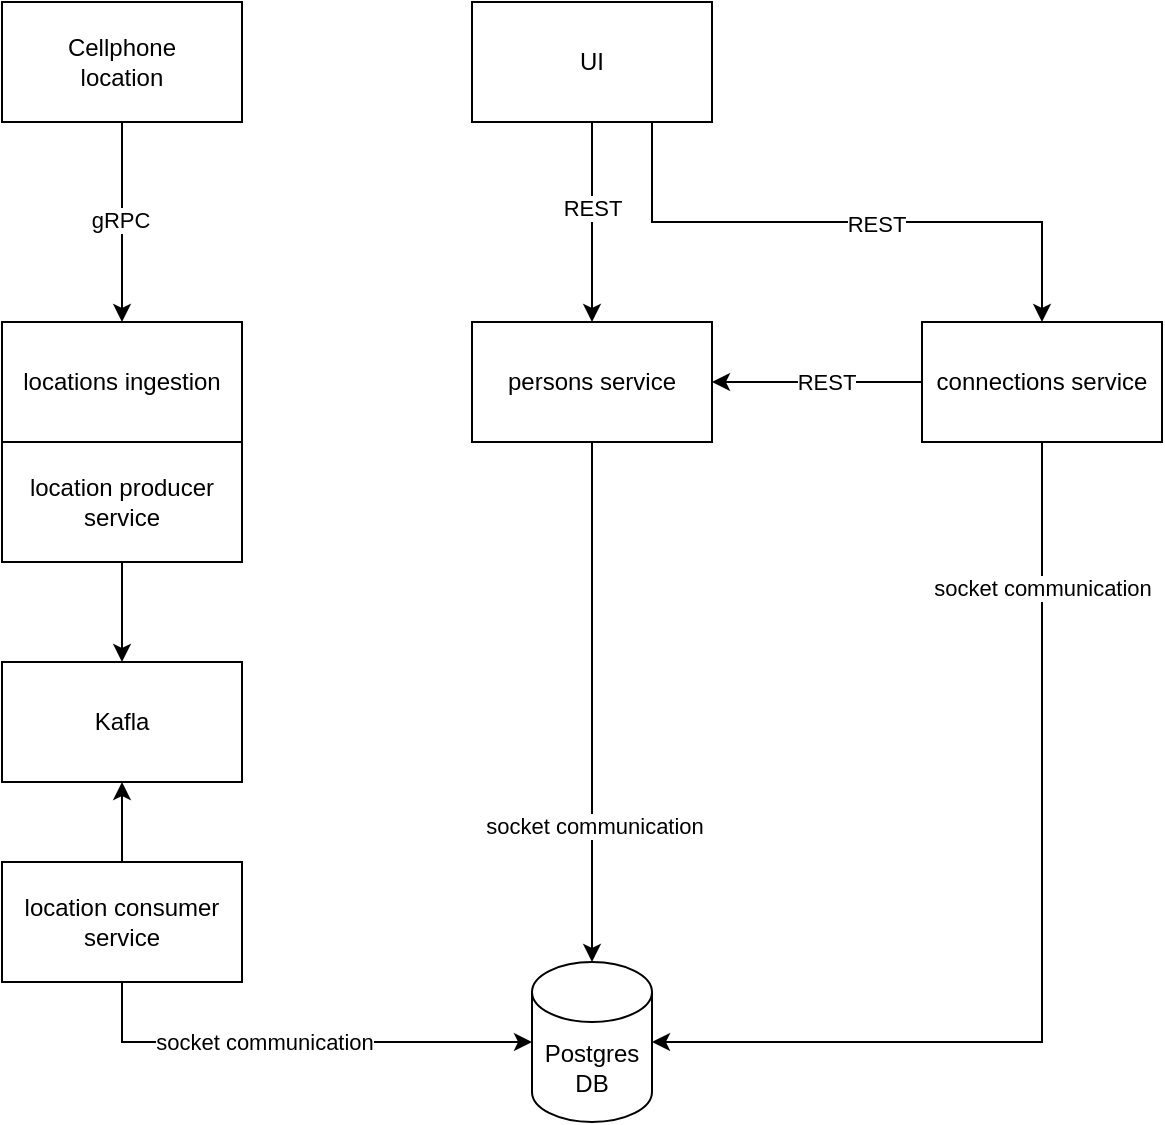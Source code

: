 <mxfile version="21.6.8" type="device">
  <diagram name="Page-1" id="Q543HqNQ5SgZFcflZJ4G">
    <mxGraphModel dx="1306" dy="742" grid="1" gridSize="10" guides="1" tooltips="1" connect="1" arrows="1" fold="1" page="1" pageScale="1" pageWidth="850" pageHeight="1100" math="0" shadow="0">
      <root>
        <mxCell id="0" />
        <mxCell id="1" parent="0" />
        <mxCell id="tPvi7C4tEu4_2XyLMkJ0-13" style="edgeStyle=orthogonalEdgeStyle;rounded=0;orthogonalLoop=1;jettySize=auto;html=1;exitX=0.5;exitY=1;exitDx=0;exitDy=0;entryX=0.5;entryY=0;entryDx=0;entryDy=0;" parent="1" source="tPvi7C4tEu4_2XyLMkJ0-1" target="tPvi7C4tEu4_2XyLMkJ0-2" edge="1">
          <mxGeometry relative="1" as="geometry" />
        </mxCell>
        <mxCell id="tPvi7C4tEu4_2XyLMkJ0-18" value="REST" style="edgeLabel;html=1;align=center;verticalAlign=middle;resizable=0;points=[];" parent="tPvi7C4tEu4_2XyLMkJ0-13" vertex="1" connectable="0">
          <mxGeometry x="-0.14" relative="1" as="geometry">
            <mxPoint as="offset" />
          </mxGeometry>
        </mxCell>
        <mxCell id="tPvi7C4tEu4_2XyLMkJ0-14" style="edgeStyle=orthogonalEdgeStyle;rounded=0;orthogonalLoop=1;jettySize=auto;html=1;exitX=0.75;exitY=1;exitDx=0;exitDy=0;" parent="1" source="tPvi7C4tEu4_2XyLMkJ0-1" target="tPvi7C4tEu4_2XyLMkJ0-3" edge="1">
          <mxGeometry relative="1" as="geometry" />
        </mxCell>
        <mxCell id="tPvi7C4tEu4_2XyLMkJ0-19" value="REST" style="edgeLabel;html=1;align=center;verticalAlign=middle;resizable=0;points=[];" parent="tPvi7C4tEu4_2XyLMkJ0-14" vertex="1" connectable="0">
          <mxGeometry x="0.098" y="-1" relative="1" as="geometry">
            <mxPoint as="offset" />
          </mxGeometry>
        </mxCell>
        <mxCell id="tPvi7C4tEu4_2XyLMkJ0-1" value="UI" style="rounded=0;whiteSpace=wrap;html=1;" parent="1" vertex="1">
          <mxGeometry x="365" y="170" width="120" height="60" as="geometry" />
        </mxCell>
        <mxCell id="tPvi7C4tEu4_2XyLMkJ0-10" style="edgeStyle=orthogonalEdgeStyle;rounded=0;orthogonalLoop=1;jettySize=auto;html=1;exitX=0.5;exitY=1;exitDx=0;exitDy=0;entryX=0.5;entryY=0;entryDx=0;entryDy=0;entryPerimeter=0;startArrow=none;startFill=0;" parent="1" source="tPvi7C4tEu4_2XyLMkJ0-2" target="tPvi7C4tEu4_2XyLMkJ0-5" edge="1">
          <mxGeometry relative="1" as="geometry" />
        </mxCell>
        <mxCell id="tPvi7C4tEu4_2XyLMkJ0-22" value="socket communication" style="edgeLabel;html=1;align=center;verticalAlign=middle;resizable=0;points=[];" parent="tPvi7C4tEu4_2XyLMkJ0-10" vertex="1" connectable="0">
          <mxGeometry x="0.478" y="1" relative="1" as="geometry">
            <mxPoint as="offset" />
          </mxGeometry>
        </mxCell>
        <mxCell id="tPvi7C4tEu4_2XyLMkJ0-2" value="persons service" style="rounded=0;whiteSpace=wrap;html=1;" parent="1" vertex="1">
          <mxGeometry x="365" y="330" width="120" height="60" as="geometry" />
        </mxCell>
        <mxCell id="tPvi7C4tEu4_2XyLMkJ0-11" style="edgeStyle=orthogonalEdgeStyle;rounded=0;orthogonalLoop=1;jettySize=auto;html=1;exitX=0.5;exitY=1;exitDx=0;exitDy=0;entryX=1;entryY=0.5;entryDx=0;entryDy=0;entryPerimeter=0;startArrow=none;startFill=0;" parent="1" source="tPvi7C4tEu4_2XyLMkJ0-3" target="tPvi7C4tEu4_2XyLMkJ0-5" edge="1">
          <mxGeometry relative="1" as="geometry" />
        </mxCell>
        <mxCell id="tPvi7C4tEu4_2XyLMkJ0-23" value="socket communication" style="edgeLabel;html=1;align=center;verticalAlign=middle;resizable=0;points=[];" parent="tPvi7C4tEu4_2XyLMkJ0-11" vertex="1" connectable="0">
          <mxGeometry x="-0.706" relative="1" as="geometry">
            <mxPoint as="offset" />
          </mxGeometry>
        </mxCell>
        <mxCell id="L5fxprW-xy69-4EO-GUM-1" style="edgeStyle=orthogonalEdgeStyle;rounded=0;orthogonalLoop=1;jettySize=auto;html=1;exitX=0;exitY=0.5;exitDx=0;exitDy=0;entryX=1;entryY=0.5;entryDx=0;entryDy=0;" edge="1" parent="1" source="tPvi7C4tEu4_2XyLMkJ0-3" target="tPvi7C4tEu4_2XyLMkJ0-2">
          <mxGeometry relative="1" as="geometry" />
        </mxCell>
        <mxCell id="L5fxprW-xy69-4EO-GUM-2" value="REST" style="edgeLabel;html=1;align=center;verticalAlign=middle;resizable=0;points=[];" vertex="1" connectable="0" parent="L5fxprW-xy69-4EO-GUM-1">
          <mxGeometry x="-0.086" relative="1" as="geometry">
            <mxPoint as="offset" />
          </mxGeometry>
        </mxCell>
        <mxCell id="tPvi7C4tEu4_2XyLMkJ0-3" value="connections service" style="rounded=0;whiteSpace=wrap;html=1;" parent="1" vertex="1">
          <mxGeometry x="590" y="330" width="120" height="60" as="geometry" />
        </mxCell>
        <mxCell id="tPvi7C4tEu4_2XyLMkJ0-4" value="locations ingestion" style="rounded=0;whiteSpace=wrap;html=1;" parent="1" vertex="1">
          <mxGeometry x="130" y="330" width="120" height="60" as="geometry" />
        </mxCell>
        <mxCell id="tPvi7C4tEu4_2XyLMkJ0-5" value="Postgres DB" style="shape=cylinder3;whiteSpace=wrap;html=1;boundedLbl=1;backgroundOutline=1;size=15;" parent="1" vertex="1">
          <mxGeometry x="395" y="650" width="60" height="80" as="geometry" />
        </mxCell>
        <mxCell id="tPvi7C4tEu4_2XyLMkJ0-9" style="edgeStyle=orthogonalEdgeStyle;rounded=0;orthogonalLoop=1;jettySize=auto;html=1;exitX=0.5;exitY=1;exitDx=0;exitDy=0;entryX=0;entryY=0.5;entryDx=0;entryDy=0;entryPerimeter=0;startArrow=none;startFill=0;" parent="1" source="tPvi7C4tEu4_2XyLMkJ0-6" target="tPvi7C4tEu4_2XyLMkJ0-5" edge="1">
          <mxGeometry relative="1" as="geometry" />
        </mxCell>
        <mxCell id="tPvi7C4tEu4_2XyLMkJ0-21" value="socket communication" style="edgeLabel;html=1;align=center;verticalAlign=middle;resizable=0;points=[];" parent="tPvi7C4tEu4_2XyLMkJ0-9" vertex="1" connectable="0">
          <mxGeometry x="-0.143" relative="1" as="geometry">
            <mxPoint as="offset" />
          </mxGeometry>
        </mxCell>
        <mxCell id="L5fxprW-xy69-4EO-GUM-5" style="edgeStyle=orthogonalEdgeStyle;rounded=0;orthogonalLoop=1;jettySize=auto;html=1;exitX=0.5;exitY=0;exitDx=0;exitDy=0;entryX=0.5;entryY=1;entryDx=0;entryDy=0;" edge="1" parent="1" source="tPvi7C4tEu4_2XyLMkJ0-6" target="L5fxprW-xy69-4EO-GUM-4">
          <mxGeometry relative="1" as="geometry" />
        </mxCell>
        <mxCell id="tPvi7C4tEu4_2XyLMkJ0-6" value="location consumer&lt;br&gt;service" style="rounded=0;whiteSpace=wrap;html=1;" parent="1" vertex="1">
          <mxGeometry x="130" y="600" width="120" height="60" as="geometry" />
        </mxCell>
        <mxCell id="tPvi7C4tEu4_2XyLMkJ0-12" value="" style="edgeStyle=orthogonalEdgeStyle;rounded=0;orthogonalLoop=1;jettySize=auto;html=1;exitX=0.5;exitY=1;exitDx=0;exitDy=0;entryX=0.5;entryY=0;entryDx=0;entryDy=0;startArrow=none;startFill=0;" parent="1" source="tPvi7C4tEu4_2XyLMkJ0-8" target="L5fxprW-xy69-4EO-GUM-4" edge="1">
          <mxGeometry relative="1" as="geometry" />
        </mxCell>
        <mxCell id="tPvi7C4tEu4_2XyLMkJ0-8" value="location producer service" style="rounded=0;whiteSpace=wrap;html=1;" parent="1" vertex="1">
          <mxGeometry x="130" y="390" width="120" height="60" as="geometry" />
        </mxCell>
        <mxCell id="tPvi7C4tEu4_2XyLMkJ0-16" style="edgeStyle=orthogonalEdgeStyle;rounded=0;orthogonalLoop=1;jettySize=auto;html=1;exitX=0.5;exitY=1;exitDx=0;exitDy=0;entryX=0.5;entryY=0;entryDx=0;entryDy=0;" parent="1" edge="1">
          <mxGeometry relative="1" as="geometry">
            <mxPoint x="190" y="230" as="sourcePoint" />
            <mxPoint x="190" y="330" as="targetPoint" />
          </mxGeometry>
        </mxCell>
        <mxCell id="tPvi7C4tEu4_2XyLMkJ0-17" value="gRPC" style="edgeLabel;html=1;align=center;verticalAlign=middle;resizable=0;points=[];" parent="tPvi7C4tEu4_2XyLMkJ0-16" vertex="1" connectable="0">
          <mxGeometry x="-0.02" y="-1" relative="1" as="geometry">
            <mxPoint as="offset" />
          </mxGeometry>
        </mxCell>
        <mxCell id="L5fxprW-xy69-4EO-GUM-3" value="Cellphone &lt;br&gt;location" style="rounded=0;whiteSpace=wrap;html=1;" vertex="1" parent="1">
          <mxGeometry x="130" y="170" width="120" height="60" as="geometry" />
        </mxCell>
        <mxCell id="L5fxprW-xy69-4EO-GUM-4" value="Kafla" style="rounded=0;whiteSpace=wrap;html=1;" vertex="1" parent="1">
          <mxGeometry x="130" y="500" width="120" height="60" as="geometry" />
        </mxCell>
      </root>
    </mxGraphModel>
  </diagram>
</mxfile>
